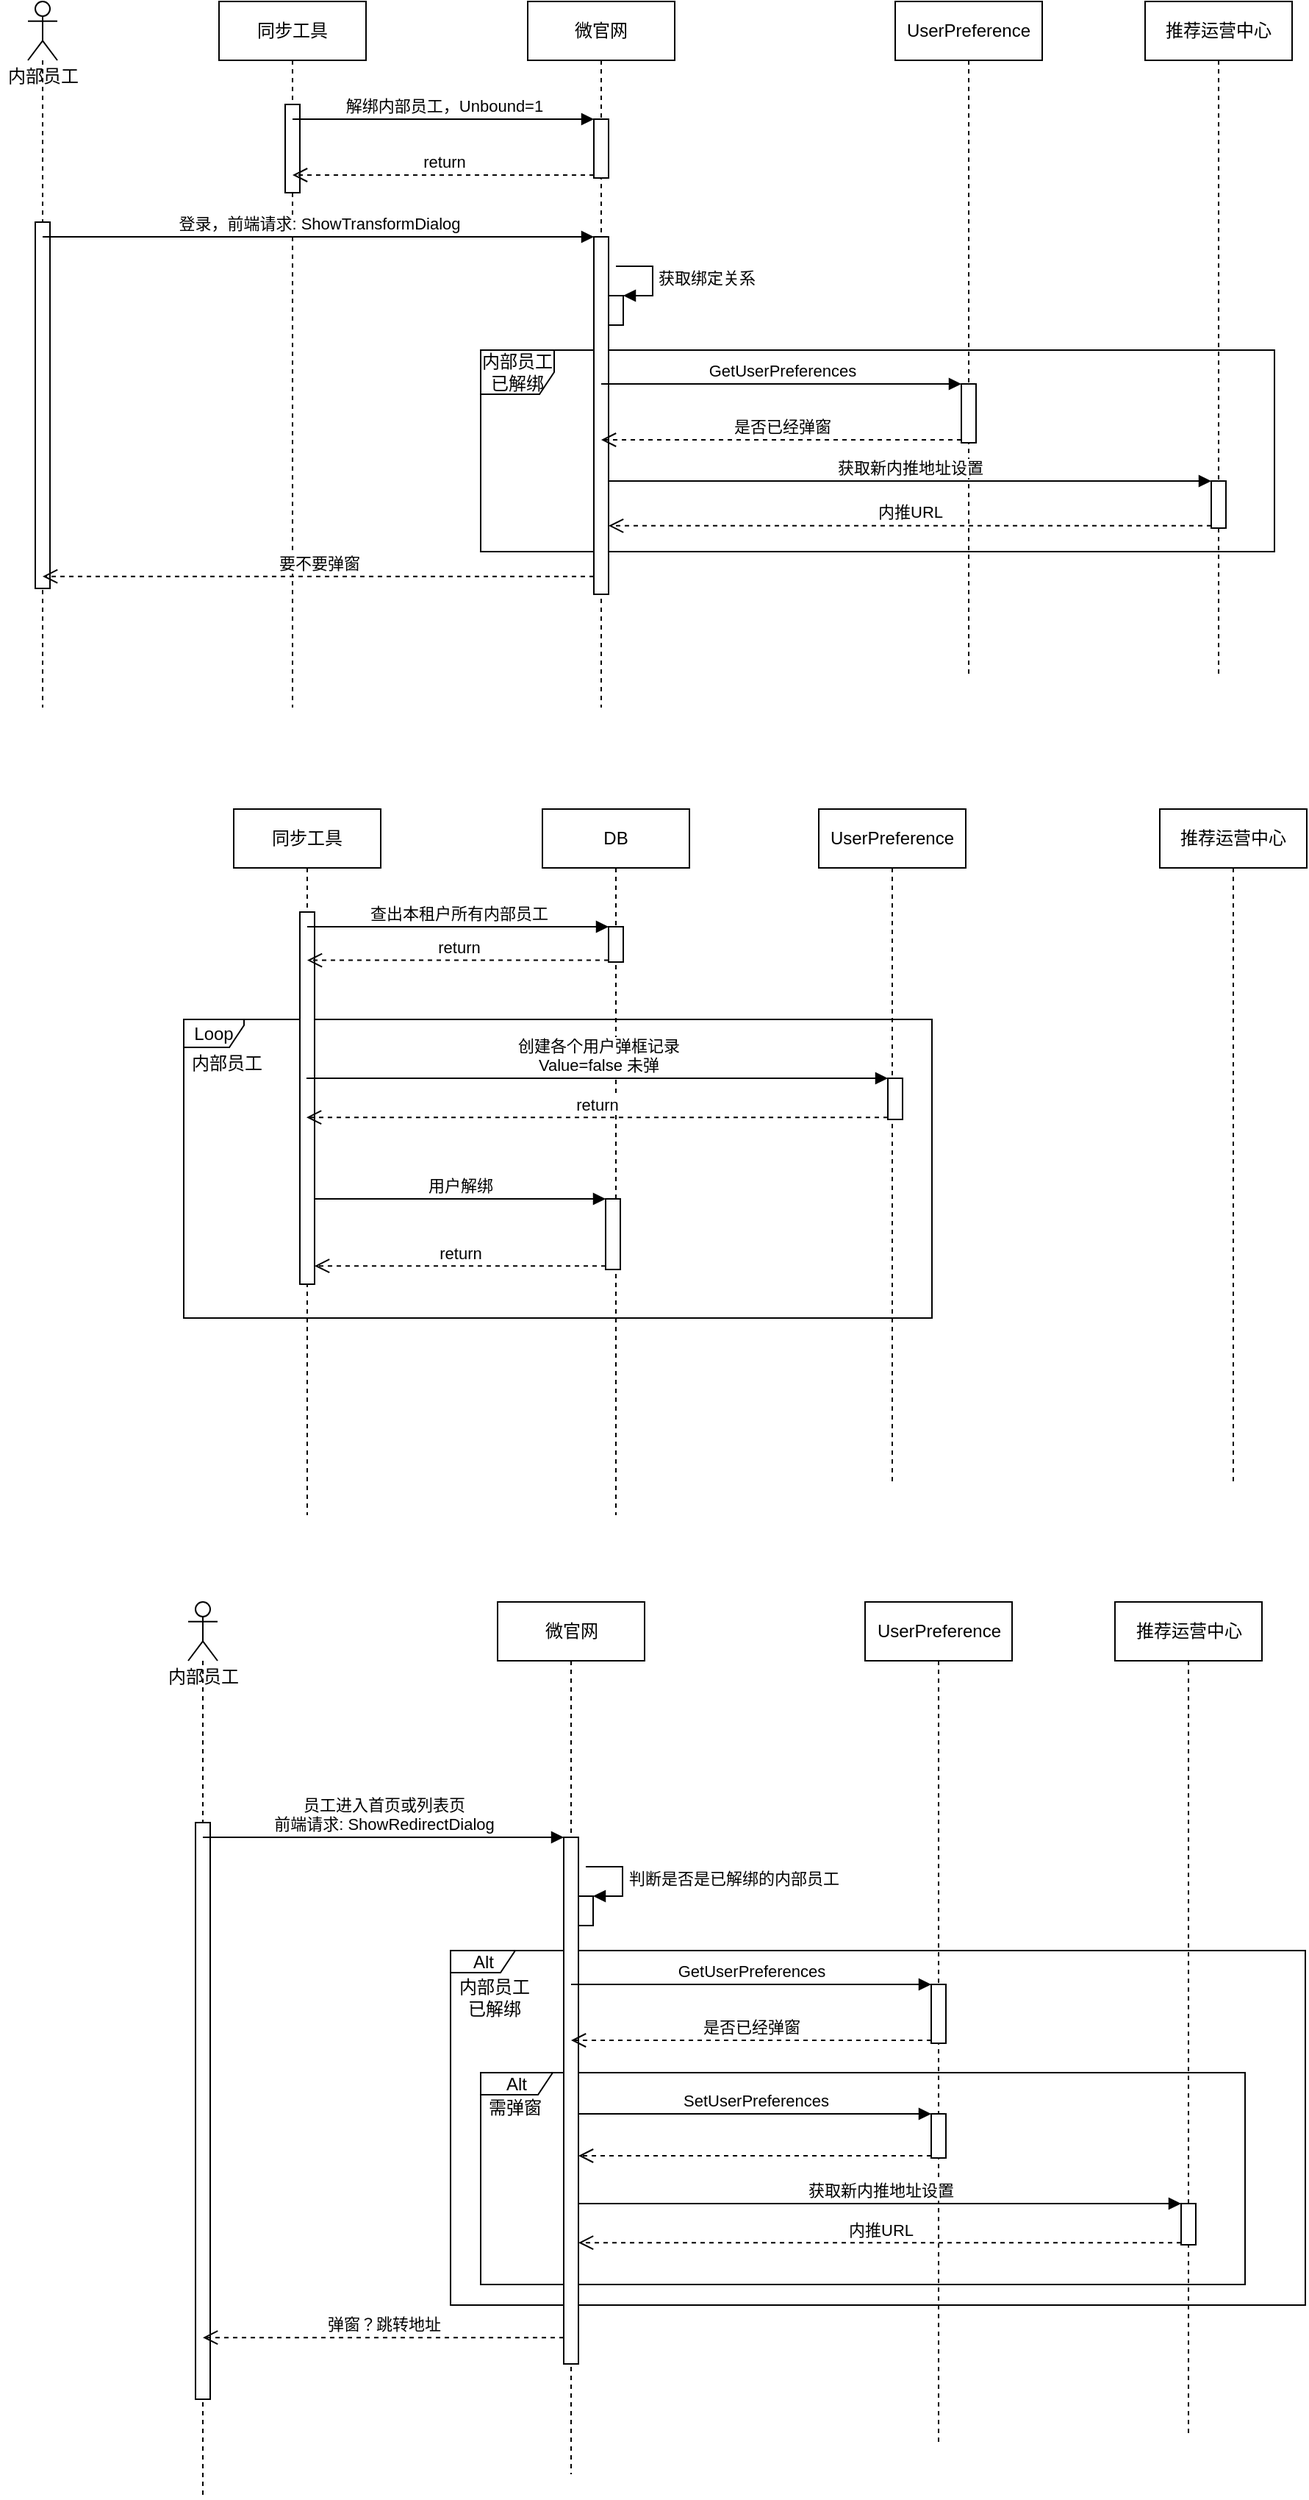 <mxfile version="14.2.7" type="github">
  <diagram id="4mBtD36QY6xlYoqBJ4lx" name="Page-1">
    <mxGraphModel dx="1444" dy="762" grid="0" gridSize="10" guides="1" tooltips="1" connect="1" arrows="1" fold="1" page="1" pageScale="1" pageWidth="1654" pageHeight="2336" math="0" shadow="0">
      <root>
        <mxCell id="0" />
        <mxCell id="1" parent="0" />
        <mxCell id="lGtcL8JOurJmEdWF8cp_-117" value="Alt" style="shape=umlFrame;whiteSpace=wrap;html=1;width=49;height=15;" vertex="1" parent="1">
          <mxGeometry x="518" y="1538" width="520" height="144" as="geometry" />
        </mxCell>
        <mxCell id="lGtcL8JOurJmEdWF8cp_-87" value="Loop" style="shape=umlFrame;whiteSpace=wrap;html=1;width=41;height=19;" vertex="1" parent="1">
          <mxGeometry x="316" y="822" width="509" height="203" as="geometry" />
        </mxCell>
        <mxCell id="lGtcL8JOurJmEdWF8cp_-48" value="内部员工&lt;br&gt;已解绑" style="shape=umlFrame;whiteSpace=wrap;html=1;width=50;height=30;" vertex="1" parent="1">
          <mxGeometry x="518" y="367" width="540" height="137" as="geometry" />
        </mxCell>
        <mxCell id="lGtcL8JOurJmEdWF8cp_-21" value="同步工具" style="shape=umlLifeline;perimeter=lifelinePerimeter;whiteSpace=wrap;html=1;container=1;collapsible=0;recursiveResize=0;outlineConnect=0;" vertex="1" parent="1">
          <mxGeometry x="340" y="130" width="100" height="480" as="geometry" />
        </mxCell>
        <mxCell id="lGtcL8JOurJmEdWF8cp_-46" value="" style="html=1;points=[];perimeter=orthogonalPerimeter;" vertex="1" parent="lGtcL8JOurJmEdWF8cp_-21">
          <mxGeometry x="45" y="70" width="10" height="60" as="geometry" />
        </mxCell>
        <mxCell id="lGtcL8JOurJmEdWF8cp_-22" value="" style="shape=umlLifeline;participant=umlActor;perimeter=lifelinePerimeter;whiteSpace=wrap;html=1;container=1;collapsible=0;recursiveResize=0;verticalAlign=top;spacingTop=36;outlineConnect=0;" vertex="1" parent="1">
          <mxGeometry x="210" y="130" width="20" height="480" as="geometry" />
        </mxCell>
        <mxCell id="lGtcL8JOurJmEdWF8cp_-47" value="" style="html=1;points=[];perimeter=orthogonalPerimeter;" vertex="1" parent="lGtcL8JOurJmEdWF8cp_-22">
          <mxGeometry x="5" y="150" width="10" height="249" as="geometry" />
        </mxCell>
        <mxCell id="lGtcL8JOurJmEdWF8cp_-23" value="微官网" style="shape=umlLifeline;perimeter=lifelinePerimeter;whiteSpace=wrap;html=1;container=1;collapsible=0;recursiveResize=0;outlineConnect=0;" vertex="1" parent="1">
          <mxGeometry x="550" y="130" width="100" height="480" as="geometry" />
        </mxCell>
        <mxCell id="lGtcL8JOurJmEdWF8cp_-27" value="" style="html=1;points=[];perimeter=orthogonalPerimeter;" vertex="1" parent="lGtcL8JOurJmEdWF8cp_-23">
          <mxGeometry x="45" y="80" width="10" height="40" as="geometry" />
        </mxCell>
        <mxCell id="lGtcL8JOurJmEdWF8cp_-35" value="" style="html=1;points=[];perimeter=orthogonalPerimeter;" vertex="1" parent="lGtcL8JOurJmEdWF8cp_-23">
          <mxGeometry x="45" y="160" width="10" height="243" as="geometry" />
        </mxCell>
        <mxCell id="lGtcL8JOurJmEdWF8cp_-41" value="" style="html=1;points=[];perimeter=orthogonalPerimeter;" vertex="1" parent="lGtcL8JOurJmEdWF8cp_-23">
          <mxGeometry x="55" y="200" width="10" height="20" as="geometry" />
        </mxCell>
        <mxCell id="lGtcL8JOurJmEdWF8cp_-42" value="获取绑定关系" style="edgeStyle=orthogonalEdgeStyle;html=1;align=left;spacingLeft=2;endArrow=block;rounded=0;entryX=1;entryY=0;" edge="1" target="lGtcL8JOurJmEdWF8cp_-41" parent="lGtcL8JOurJmEdWF8cp_-23">
          <mxGeometry relative="1" as="geometry">
            <mxPoint x="60" y="180" as="sourcePoint" />
            <Array as="points">
              <mxPoint x="85" y="180" />
              <mxPoint x="85" y="200" />
            </Array>
          </mxGeometry>
        </mxCell>
        <mxCell id="lGtcL8JOurJmEdWF8cp_-29" value="return" style="html=1;verticalAlign=bottom;endArrow=open;dashed=1;endSize=8;exitX=0;exitY=0.95;" edge="1" source="lGtcL8JOurJmEdWF8cp_-27" parent="1" target="lGtcL8JOurJmEdWF8cp_-21">
          <mxGeometry relative="1" as="geometry">
            <mxPoint x="525" y="286" as="targetPoint" />
          </mxGeometry>
        </mxCell>
        <mxCell id="lGtcL8JOurJmEdWF8cp_-28" value="解绑内部员工，Unbound=1" style="html=1;verticalAlign=bottom;endArrow=block;entryX=0;entryY=0;" edge="1" target="lGtcL8JOurJmEdWF8cp_-27" parent="1" source="lGtcL8JOurJmEdWF8cp_-21">
          <mxGeometry relative="1" as="geometry">
            <mxPoint x="525" y="210" as="sourcePoint" />
          </mxGeometry>
        </mxCell>
        <mxCell id="lGtcL8JOurJmEdWF8cp_-36" value="登录，前端请求: ShowTransformDialog" style="html=1;verticalAlign=bottom;endArrow=block;entryX=0;entryY=0;" edge="1" target="lGtcL8JOurJmEdWF8cp_-35" parent="1" source="lGtcL8JOurJmEdWF8cp_-22">
          <mxGeometry relative="1" as="geometry">
            <mxPoint x="525" y="290" as="sourcePoint" />
          </mxGeometry>
        </mxCell>
        <mxCell id="lGtcL8JOurJmEdWF8cp_-37" value="要不要弹窗" style="html=1;verticalAlign=bottom;endArrow=open;dashed=1;endSize=8;exitX=0;exitY=0.95;" edge="1" source="lGtcL8JOurJmEdWF8cp_-35" parent="1" target="lGtcL8JOurJmEdWF8cp_-22">
          <mxGeometry relative="1" as="geometry">
            <mxPoint x="525" y="366" as="targetPoint" />
          </mxGeometry>
        </mxCell>
        <mxCell id="lGtcL8JOurJmEdWF8cp_-38" value="UserPreference" style="shape=umlLifeline;perimeter=lifelinePerimeter;whiteSpace=wrap;html=1;container=1;collapsible=0;recursiveResize=0;outlineConnect=0;" vertex="1" parent="1">
          <mxGeometry x="800" y="130" width="100" height="460" as="geometry" />
        </mxCell>
        <mxCell id="lGtcL8JOurJmEdWF8cp_-43" value="" style="html=1;points=[];perimeter=orthogonalPerimeter;" vertex="1" parent="lGtcL8JOurJmEdWF8cp_-38">
          <mxGeometry x="45" y="260" width="10" height="40" as="geometry" />
        </mxCell>
        <mxCell id="lGtcL8JOurJmEdWF8cp_-44" value="GetUserPreferences" style="html=1;verticalAlign=bottom;endArrow=block;entryX=0;entryY=0;" edge="1" target="lGtcL8JOurJmEdWF8cp_-43" parent="1" source="lGtcL8JOurJmEdWF8cp_-23">
          <mxGeometry relative="1" as="geometry">
            <mxPoint x="775" y="350" as="sourcePoint" />
          </mxGeometry>
        </mxCell>
        <mxCell id="lGtcL8JOurJmEdWF8cp_-45" value="是否已经弹窗" style="html=1;verticalAlign=bottom;endArrow=open;dashed=1;endSize=8;exitX=0;exitY=0.95;" edge="1" source="lGtcL8JOurJmEdWF8cp_-43" parent="1" target="lGtcL8JOurJmEdWF8cp_-23">
          <mxGeometry relative="1" as="geometry">
            <mxPoint x="775" y="426" as="targetPoint" />
          </mxGeometry>
        </mxCell>
        <mxCell id="lGtcL8JOurJmEdWF8cp_-49" value="内部员工" style="text;html=1;align=center;verticalAlign=middle;resizable=0;points=[];autosize=1;" vertex="1" parent="1">
          <mxGeometry x="191" y="172" width="58" height="18" as="geometry" />
        </mxCell>
        <mxCell id="lGtcL8JOurJmEdWF8cp_-50" value="推荐运营中心" style="shape=umlLifeline;perimeter=lifelinePerimeter;whiteSpace=wrap;html=1;container=1;collapsible=0;recursiveResize=0;outlineConnect=0;" vertex="1" parent="1">
          <mxGeometry x="970" y="130" width="100" height="460" as="geometry" />
        </mxCell>
        <mxCell id="lGtcL8JOurJmEdWF8cp_-52" value="" style="html=1;points=[];perimeter=orthogonalPerimeter;" vertex="1" parent="lGtcL8JOurJmEdWF8cp_-50">
          <mxGeometry x="45" y="326" width="10" height="32" as="geometry" />
        </mxCell>
        <mxCell id="lGtcL8JOurJmEdWF8cp_-53" value="获取新内推地址设置" style="html=1;verticalAlign=bottom;endArrow=block;" edge="1" target="lGtcL8JOurJmEdWF8cp_-52" parent="1" source="lGtcL8JOurJmEdWF8cp_-35">
          <mxGeometry relative="1" as="geometry">
            <mxPoint x="945" y="419" as="sourcePoint" />
          </mxGeometry>
        </mxCell>
        <mxCell id="lGtcL8JOurJmEdWF8cp_-54" value="内推URL" style="html=1;verticalAlign=bottom;endArrow=open;dashed=1;endSize=8;exitX=0;exitY=0.95;" edge="1" source="lGtcL8JOurJmEdWF8cp_-52" parent="1" target="lGtcL8JOurJmEdWF8cp_-35">
          <mxGeometry relative="1" as="geometry">
            <mxPoint x="945" y="495" as="targetPoint" />
          </mxGeometry>
        </mxCell>
        <mxCell id="lGtcL8JOurJmEdWF8cp_-56" value="同步工具" style="shape=umlLifeline;perimeter=lifelinePerimeter;whiteSpace=wrap;html=1;container=1;collapsible=0;recursiveResize=0;outlineConnect=0;" vertex="1" parent="1">
          <mxGeometry x="350" y="679" width="100" height="480" as="geometry" />
        </mxCell>
        <mxCell id="lGtcL8JOurJmEdWF8cp_-57" value="" style="html=1;points=[];perimeter=orthogonalPerimeter;" vertex="1" parent="lGtcL8JOurJmEdWF8cp_-56">
          <mxGeometry x="45" y="70" width="10" height="253" as="geometry" />
        </mxCell>
        <mxCell id="lGtcL8JOurJmEdWF8cp_-60" value="DB" style="shape=umlLifeline;perimeter=lifelinePerimeter;whiteSpace=wrap;html=1;container=1;collapsible=0;recursiveResize=0;outlineConnect=0;" vertex="1" parent="1">
          <mxGeometry x="560" y="679" width="100" height="480" as="geometry" />
        </mxCell>
        <mxCell id="lGtcL8JOurJmEdWF8cp_-61" value="" style="html=1;points=[];perimeter=orthogonalPerimeter;" vertex="1" parent="lGtcL8JOurJmEdWF8cp_-60">
          <mxGeometry x="45" y="80" width="10" height="24" as="geometry" />
        </mxCell>
        <mxCell id="lGtcL8JOurJmEdWF8cp_-84" value="" style="html=1;points=[];perimeter=orthogonalPerimeter;" vertex="1" parent="lGtcL8JOurJmEdWF8cp_-60">
          <mxGeometry x="43" y="265" width="10" height="48" as="geometry" />
        </mxCell>
        <mxCell id="lGtcL8JOurJmEdWF8cp_-65" value="return" style="html=1;verticalAlign=bottom;endArrow=open;dashed=1;endSize=8;exitX=0;exitY=0.95;" edge="1" parent="1" source="lGtcL8JOurJmEdWF8cp_-61" target="lGtcL8JOurJmEdWF8cp_-56">
          <mxGeometry relative="1" as="geometry">
            <mxPoint x="535" y="835" as="targetPoint" />
          </mxGeometry>
        </mxCell>
        <mxCell id="lGtcL8JOurJmEdWF8cp_-66" value="查出本租户所有内部员工" style="html=1;verticalAlign=bottom;endArrow=block;entryX=0;entryY=0;" edge="1" parent="1" source="lGtcL8JOurJmEdWF8cp_-56" target="lGtcL8JOurJmEdWF8cp_-61">
          <mxGeometry relative="1" as="geometry">
            <mxPoint x="535" y="759" as="sourcePoint" />
          </mxGeometry>
        </mxCell>
        <mxCell id="lGtcL8JOurJmEdWF8cp_-69" value="UserPreference" style="shape=umlLifeline;perimeter=lifelinePerimeter;whiteSpace=wrap;html=1;container=1;collapsible=0;recursiveResize=0;outlineConnect=0;" vertex="1" parent="1">
          <mxGeometry x="748" y="679" width="100" height="460" as="geometry" />
        </mxCell>
        <mxCell id="lGtcL8JOurJmEdWF8cp_-78" value="" style="html=1;points=[];perimeter=orthogonalPerimeter;" vertex="1" parent="lGtcL8JOurJmEdWF8cp_-69">
          <mxGeometry x="47" y="183" width="10" height="28" as="geometry" />
        </mxCell>
        <mxCell id="lGtcL8JOurJmEdWF8cp_-74" value="推荐运营中心" style="shape=umlLifeline;perimeter=lifelinePerimeter;whiteSpace=wrap;html=1;container=1;collapsible=0;recursiveResize=0;outlineConnect=0;" vertex="1" parent="1">
          <mxGeometry x="980" y="679" width="100" height="460" as="geometry" />
        </mxCell>
        <mxCell id="lGtcL8JOurJmEdWF8cp_-79" value="创建各个用户弹框记录&lt;br&gt;Value=false 未弹" style="html=1;verticalAlign=bottom;endArrow=block;entryX=0;entryY=0;" edge="1" target="lGtcL8JOurJmEdWF8cp_-78" parent="1">
          <mxGeometry relative="1" as="geometry">
            <mxPoint x="399.5" y="862" as="sourcePoint" />
          </mxGeometry>
        </mxCell>
        <mxCell id="lGtcL8JOurJmEdWF8cp_-80" value="return" style="html=1;verticalAlign=bottom;endArrow=open;dashed=1;endSize=8;exitX=0;exitY=0.95;" edge="1" source="lGtcL8JOurJmEdWF8cp_-78" parent="1">
          <mxGeometry relative="1" as="geometry">
            <mxPoint x="399.5" y="888.6" as="targetPoint" />
          </mxGeometry>
        </mxCell>
        <mxCell id="lGtcL8JOurJmEdWF8cp_-86" value="return" style="html=1;verticalAlign=bottom;endArrow=open;dashed=1;endSize=8;exitX=0;exitY=0.95;" edge="1" source="lGtcL8JOurJmEdWF8cp_-84" parent="1" target="lGtcL8JOurJmEdWF8cp_-57">
          <mxGeometry relative="1" as="geometry">
            <mxPoint x="405" y="942.65" as="targetPoint" />
          </mxGeometry>
        </mxCell>
        <mxCell id="lGtcL8JOurJmEdWF8cp_-85" value="用户解绑" style="html=1;verticalAlign=bottom;endArrow=block;entryX=0;entryY=0;" edge="1" target="lGtcL8JOurJmEdWF8cp_-84" parent="1" source="lGtcL8JOurJmEdWF8cp_-57">
          <mxGeometry relative="1" as="geometry">
            <mxPoint x="399.5" y="917" as="sourcePoint" />
          </mxGeometry>
        </mxCell>
        <mxCell id="lGtcL8JOurJmEdWF8cp_-88" value="&lt;span&gt;内部员工&lt;/span&gt;" style="text;html=1;align=center;verticalAlign=middle;resizable=0;points=[];autosize=1;" vertex="1" parent="1">
          <mxGeometry x="316" y="843" width="58" height="18" as="geometry" />
        </mxCell>
        <mxCell id="lGtcL8JOurJmEdWF8cp_-90" value="Alt" style="shape=umlFrame;whiteSpace=wrap;html=1;width=44;height=15;" vertex="1" parent="1">
          <mxGeometry x="497.5" y="1455" width="581.5" height="241" as="geometry" />
        </mxCell>
        <mxCell id="lGtcL8JOurJmEdWF8cp_-93" value="" style="shape=umlLifeline;participant=umlActor;perimeter=lifelinePerimeter;whiteSpace=wrap;html=1;container=1;collapsible=0;recursiveResize=0;verticalAlign=top;spacingTop=36;outlineConnect=0;" vertex="1" parent="1">
          <mxGeometry x="319" y="1218" width="20" height="609" as="geometry" />
        </mxCell>
        <mxCell id="lGtcL8JOurJmEdWF8cp_-94" value="" style="html=1;points=[];perimeter=orthogonalPerimeter;" vertex="1" parent="lGtcL8JOurJmEdWF8cp_-93">
          <mxGeometry x="5" y="150" width="10" height="392" as="geometry" />
        </mxCell>
        <mxCell id="lGtcL8JOurJmEdWF8cp_-95" value="微官网" style="shape=umlLifeline;perimeter=lifelinePerimeter;whiteSpace=wrap;html=1;container=1;collapsible=0;recursiveResize=0;outlineConnect=0;" vertex="1" parent="1">
          <mxGeometry x="529.5" y="1218" width="100" height="593" as="geometry" />
        </mxCell>
        <mxCell id="lGtcL8JOurJmEdWF8cp_-97" value="" style="html=1;points=[];perimeter=orthogonalPerimeter;" vertex="1" parent="lGtcL8JOurJmEdWF8cp_-95">
          <mxGeometry x="45" y="160" width="10" height="358" as="geometry" />
        </mxCell>
        <mxCell id="lGtcL8JOurJmEdWF8cp_-98" value="" style="html=1;points=[];perimeter=orthogonalPerimeter;" vertex="1" parent="lGtcL8JOurJmEdWF8cp_-95">
          <mxGeometry x="55" y="200" width="10" height="20" as="geometry" />
        </mxCell>
        <mxCell id="lGtcL8JOurJmEdWF8cp_-99" value="判断是否是已解绑的内部员工" style="edgeStyle=orthogonalEdgeStyle;html=1;align=left;spacingLeft=2;endArrow=block;rounded=0;entryX=1;entryY=0;" edge="1" parent="lGtcL8JOurJmEdWF8cp_-95" target="lGtcL8JOurJmEdWF8cp_-98">
          <mxGeometry relative="1" as="geometry">
            <mxPoint x="60" y="180" as="sourcePoint" />
            <Array as="points">
              <mxPoint x="85" y="180" />
              <mxPoint x="85" y="200" />
            </Array>
          </mxGeometry>
        </mxCell>
        <mxCell id="lGtcL8JOurJmEdWF8cp_-102" value="员工进入首页或列表页&lt;br&gt;前端请求: ShowRedirectDialog" style="html=1;verticalAlign=bottom;endArrow=block;entryX=0;entryY=0;" edge="1" parent="1" source="lGtcL8JOurJmEdWF8cp_-93" target="lGtcL8JOurJmEdWF8cp_-97">
          <mxGeometry relative="1" as="geometry">
            <mxPoint x="504.5" y="1378" as="sourcePoint" />
          </mxGeometry>
        </mxCell>
        <mxCell id="lGtcL8JOurJmEdWF8cp_-103" value="弹窗？跳转地址" style="html=1;verticalAlign=bottom;endArrow=open;dashed=1;endSize=8;exitX=0;exitY=0.95;" edge="1" parent="1" source="lGtcL8JOurJmEdWF8cp_-97" target="lGtcL8JOurJmEdWF8cp_-93">
          <mxGeometry relative="1" as="geometry">
            <mxPoint x="504.5" y="1454" as="targetPoint" />
          </mxGeometry>
        </mxCell>
        <mxCell id="lGtcL8JOurJmEdWF8cp_-104" value="UserPreference" style="shape=umlLifeline;perimeter=lifelinePerimeter;whiteSpace=wrap;html=1;container=1;collapsible=0;recursiveResize=0;outlineConnect=0;" vertex="1" parent="1">
          <mxGeometry x="779.5" y="1218" width="100" height="574" as="geometry" />
        </mxCell>
        <mxCell id="lGtcL8JOurJmEdWF8cp_-105" value="" style="html=1;points=[];perimeter=orthogonalPerimeter;" vertex="1" parent="lGtcL8JOurJmEdWF8cp_-104">
          <mxGeometry x="45" y="260" width="10" height="40" as="geometry" />
        </mxCell>
        <mxCell id="lGtcL8JOurJmEdWF8cp_-113" value="" style="html=1;points=[];perimeter=orthogonalPerimeter;" vertex="1" parent="lGtcL8JOurJmEdWF8cp_-104">
          <mxGeometry x="45" y="348" width="10" height="30" as="geometry" />
        </mxCell>
        <mxCell id="lGtcL8JOurJmEdWF8cp_-106" value="GetUserPreferences" style="html=1;verticalAlign=bottom;endArrow=block;entryX=0;entryY=0;" edge="1" parent="1" source="lGtcL8JOurJmEdWF8cp_-95" target="lGtcL8JOurJmEdWF8cp_-105">
          <mxGeometry relative="1" as="geometry">
            <mxPoint x="754.5" y="1438" as="sourcePoint" />
          </mxGeometry>
        </mxCell>
        <mxCell id="lGtcL8JOurJmEdWF8cp_-107" value="是否已经弹窗" style="html=1;verticalAlign=bottom;endArrow=open;dashed=1;endSize=8;exitX=0;exitY=0.95;" edge="1" parent="1" source="lGtcL8JOurJmEdWF8cp_-105" target="lGtcL8JOurJmEdWF8cp_-95">
          <mxGeometry relative="1" as="geometry">
            <mxPoint x="754.5" y="1514" as="targetPoint" />
          </mxGeometry>
        </mxCell>
        <mxCell id="lGtcL8JOurJmEdWF8cp_-108" value="内部员工" style="text;html=1;align=center;verticalAlign=middle;resizable=0;points=[];autosize=1;" vertex="1" parent="1">
          <mxGeometry x="300" y="1260" width="58" height="18" as="geometry" />
        </mxCell>
        <mxCell id="lGtcL8JOurJmEdWF8cp_-109" value="推荐运营中心" style="shape=umlLifeline;perimeter=lifelinePerimeter;whiteSpace=wrap;html=1;container=1;collapsible=0;recursiveResize=0;outlineConnect=0;" vertex="1" parent="1">
          <mxGeometry x="949.5" y="1218" width="100" height="567" as="geometry" />
        </mxCell>
        <mxCell id="lGtcL8JOurJmEdWF8cp_-110" value="" style="html=1;points=[];perimeter=orthogonalPerimeter;" vertex="1" parent="lGtcL8JOurJmEdWF8cp_-109">
          <mxGeometry x="45" y="409" width="10" height="28" as="geometry" />
        </mxCell>
        <mxCell id="lGtcL8JOurJmEdWF8cp_-111" value="获取新内推地址设置" style="html=1;verticalAlign=bottom;endArrow=block;" edge="1" parent="1" source="lGtcL8JOurJmEdWF8cp_-97" target="lGtcL8JOurJmEdWF8cp_-110">
          <mxGeometry relative="1" as="geometry">
            <mxPoint x="924.5" y="1507" as="sourcePoint" />
          </mxGeometry>
        </mxCell>
        <mxCell id="lGtcL8JOurJmEdWF8cp_-112" value="内推URL" style="html=1;verticalAlign=bottom;endArrow=open;dashed=1;endSize=8;exitX=0;exitY=0.95;" edge="1" parent="1" source="lGtcL8JOurJmEdWF8cp_-110" target="lGtcL8JOurJmEdWF8cp_-97">
          <mxGeometry relative="1" as="geometry">
            <mxPoint x="924.5" y="1583" as="targetPoint" />
          </mxGeometry>
        </mxCell>
        <mxCell id="lGtcL8JOurJmEdWF8cp_-115" value="" style="html=1;verticalAlign=bottom;endArrow=open;dashed=1;endSize=8;exitX=0;exitY=0.95;" edge="1" source="lGtcL8JOurJmEdWF8cp_-113" parent="1" target="lGtcL8JOurJmEdWF8cp_-97">
          <mxGeometry relative="1" as="geometry">
            <mxPoint x="760" y="1608" as="targetPoint" />
          </mxGeometry>
        </mxCell>
        <mxCell id="lGtcL8JOurJmEdWF8cp_-114" value="SetUserPreferences" style="html=1;verticalAlign=bottom;endArrow=block;entryX=0;entryY=0;" edge="1" target="lGtcL8JOurJmEdWF8cp_-113" parent="1" source="lGtcL8JOurJmEdWF8cp_-97">
          <mxGeometry relative="1" as="geometry">
            <mxPoint x="760" y="1532" as="sourcePoint" />
          </mxGeometry>
        </mxCell>
        <mxCell id="lGtcL8JOurJmEdWF8cp_-118" value="&lt;span&gt;内部员工&lt;/span&gt;&lt;br&gt;&lt;span&gt;已解绑&lt;/span&gt;" style="text;html=1;align=center;verticalAlign=middle;resizable=0;points=[];autosize=1;" vertex="1" parent="1">
          <mxGeometry x="497.5" y="1471" width="58" height="32" as="geometry" />
        </mxCell>
        <mxCell id="lGtcL8JOurJmEdWF8cp_-119" value="需弹窗" style="text;html=1;align=center;verticalAlign=middle;resizable=0;points=[];autosize=1;" vertex="1" parent="1">
          <mxGeometry x="518" y="1553" width="46" height="18" as="geometry" />
        </mxCell>
      </root>
    </mxGraphModel>
  </diagram>
</mxfile>
